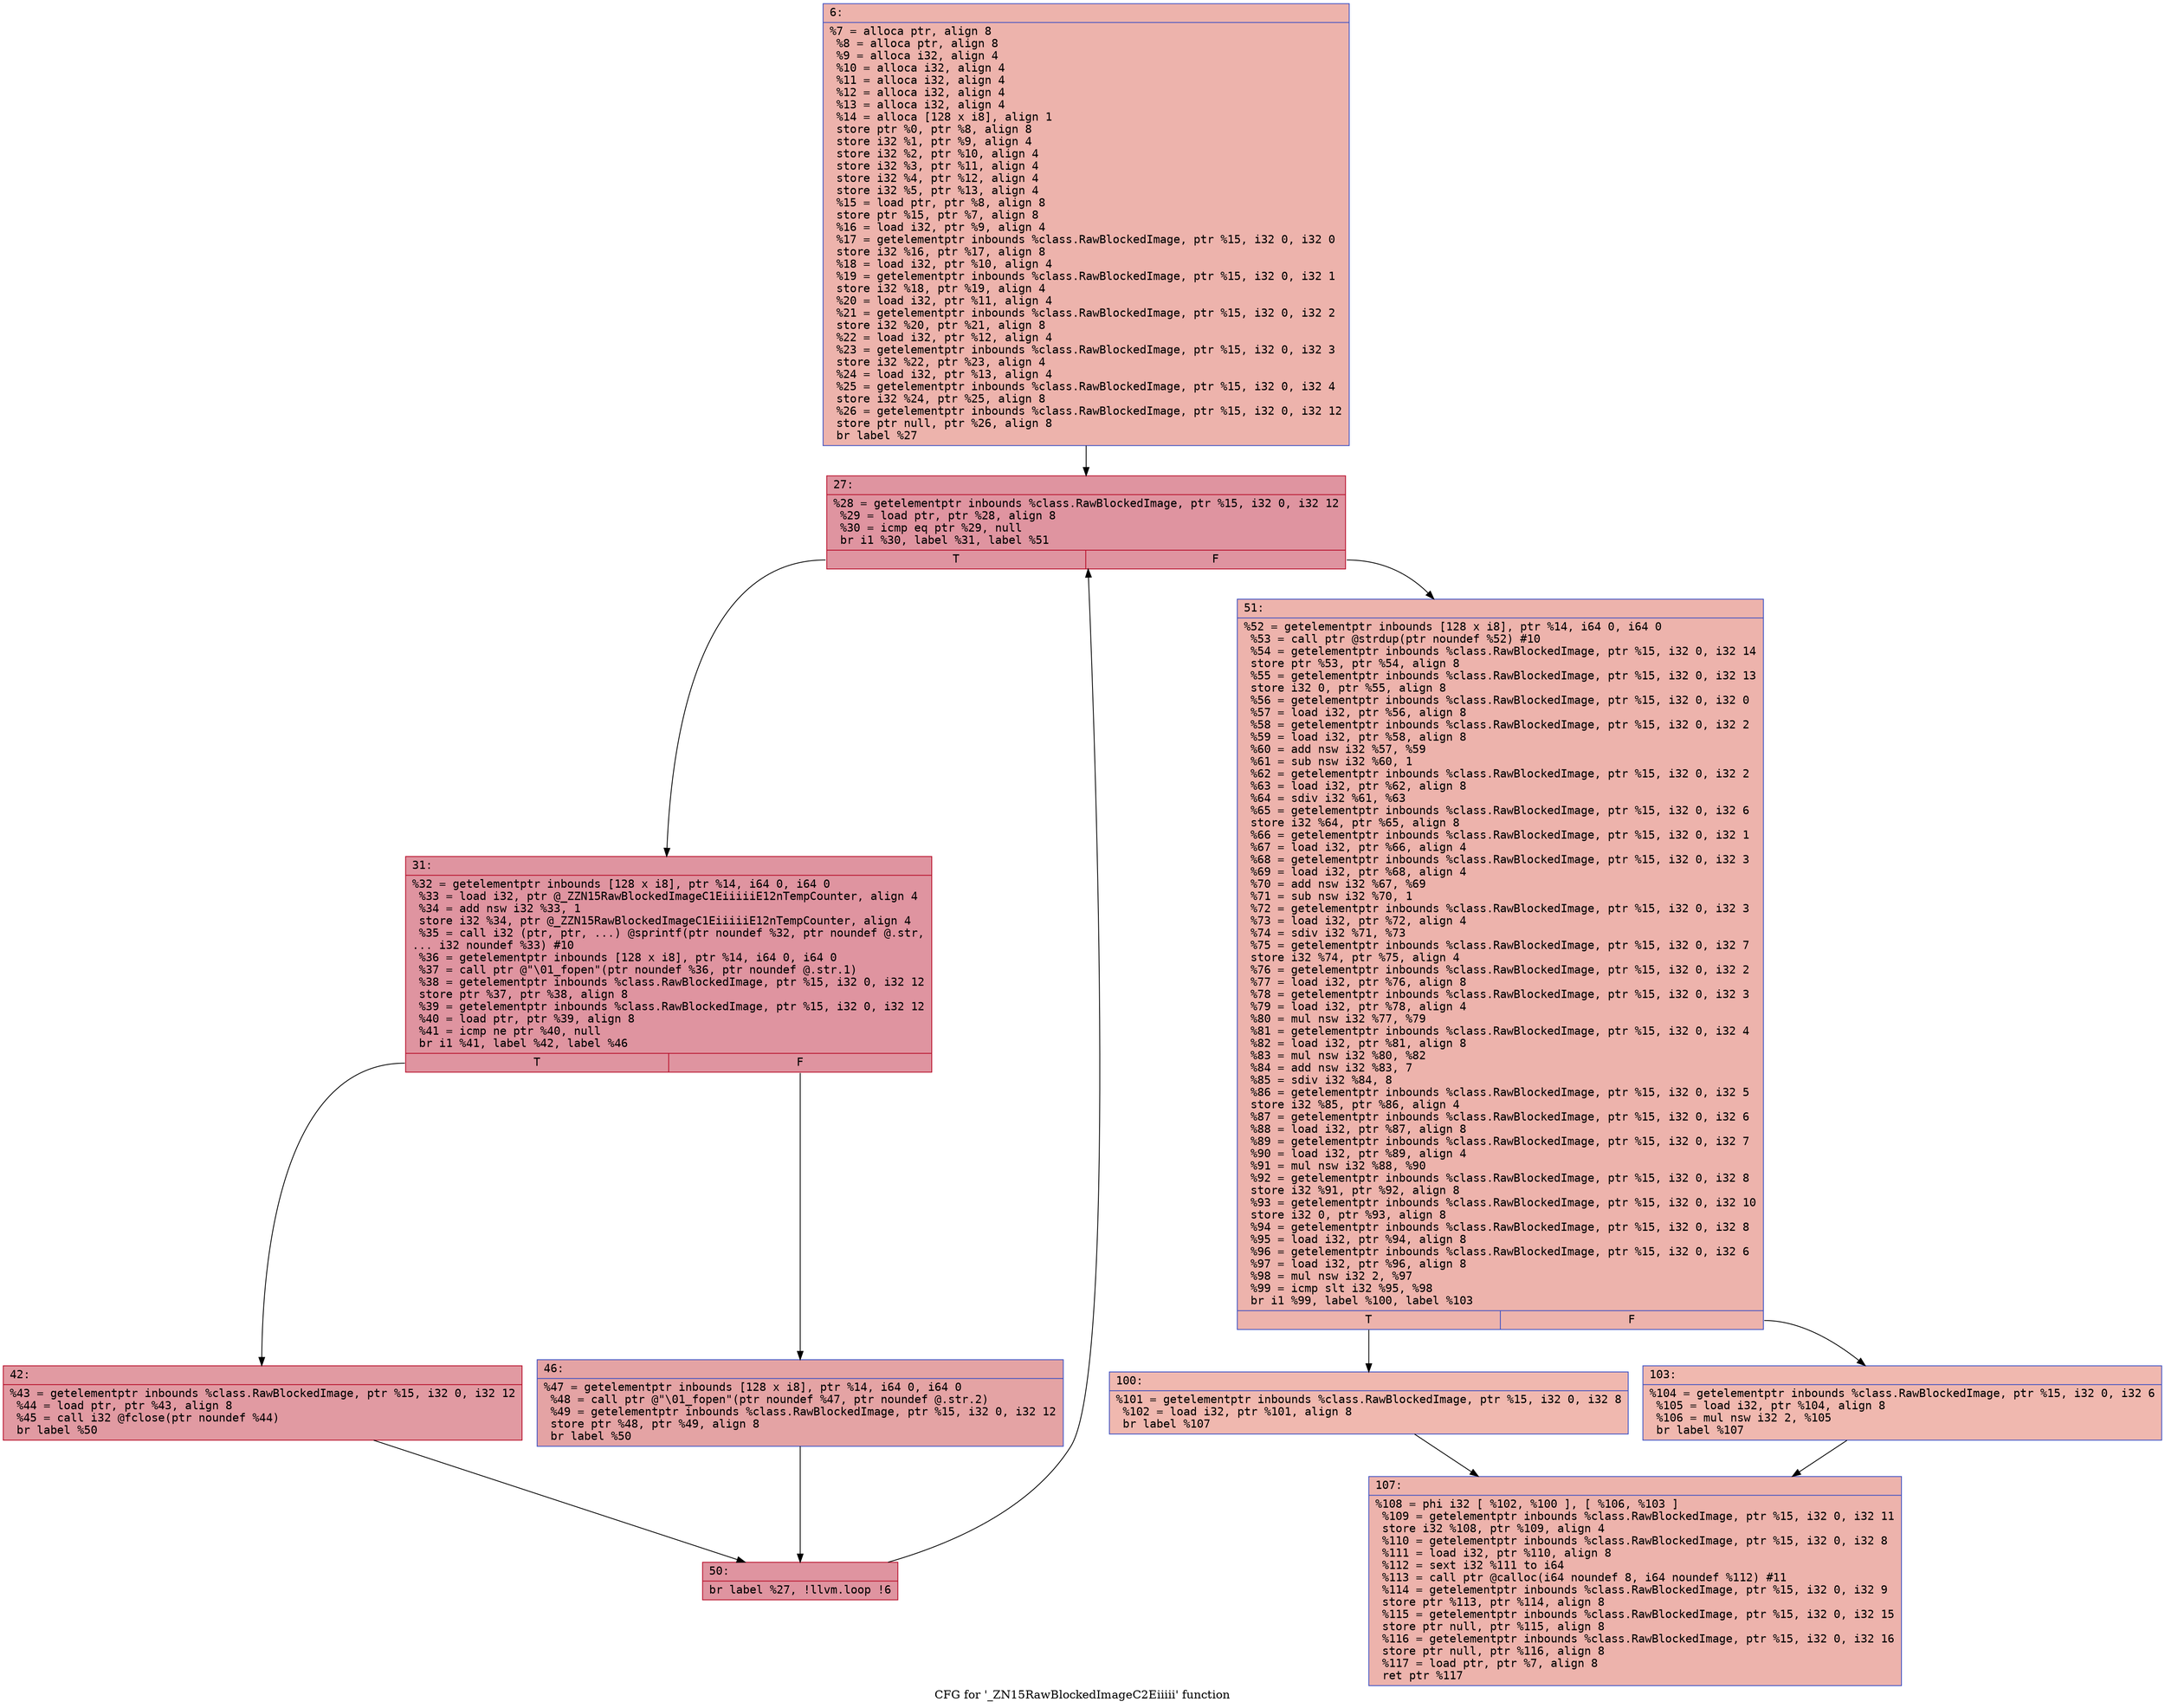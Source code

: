 digraph "CFG for '_ZN15RawBlockedImageC2Eiiiii' function" {
	label="CFG for '_ZN15RawBlockedImageC2Eiiiii' function";

	Node0x6000004ed130 [shape=record,color="#3d50c3ff", style=filled, fillcolor="#d6524470" fontname="Courier",label="{6:\l|  %7 = alloca ptr, align 8\l  %8 = alloca ptr, align 8\l  %9 = alloca i32, align 4\l  %10 = alloca i32, align 4\l  %11 = alloca i32, align 4\l  %12 = alloca i32, align 4\l  %13 = alloca i32, align 4\l  %14 = alloca [128 x i8], align 1\l  store ptr %0, ptr %8, align 8\l  store i32 %1, ptr %9, align 4\l  store i32 %2, ptr %10, align 4\l  store i32 %3, ptr %11, align 4\l  store i32 %4, ptr %12, align 4\l  store i32 %5, ptr %13, align 4\l  %15 = load ptr, ptr %8, align 8\l  store ptr %15, ptr %7, align 8\l  %16 = load i32, ptr %9, align 4\l  %17 = getelementptr inbounds %class.RawBlockedImage, ptr %15, i32 0, i32 0\l  store i32 %16, ptr %17, align 8\l  %18 = load i32, ptr %10, align 4\l  %19 = getelementptr inbounds %class.RawBlockedImage, ptr %15, i32 0, i32 1\l  store i32 %18, ptr %19, align 4\l  %20 = load i32, ptr %11, align 4\l  %21 = getelementptr inbounds %class.RawBlockedImage, ptr %15, i32 0, i32 2\l  store i32 %20, ptr %21, align 8\l  %22 = load i32, ptr %12, align 4\l  %23 = getelementptr inbounds %class.RawBlockedImage, ptr %15, i32 0, i32 3\l  store i32 %22, ptr %23, align 4\l  %24 = load i32, ptr %13, align 4\l  %25 = getelementptr inbounds %class.RawBlockedImage, ptr %15, i32 0, i32 4\l  store i32 %24, ptr %25, align 8\l  %26 = getelementptr inbounds %class.RawBlockedImage, ptr %15, i32 0, i32 12\l  store ptr null, ptr %26, align 8\l  br label %27\l}"];
	Node0x6000004ed130 -> Node0x6000004ed180[tooltip="6 -> 27\nProbability 100.00%" ];
	Node0x6000004ed180 [shape=record,color="#b70d28ff", style=filled, fillcolor="#b70d2870" fontname="Courier",label="{27:\l|  %28 = getelementptr inbounds %class.RawBlockedImage, ptr %15, i32 0, i32 12\l  %29 = load ptr, ptr %28, align 8\l  %30 = icmp eq ptr %29, null\l  br i1 %30, label %31, label %51\l|{<s0>T|<s1>F}}"];
	Node0x6000004ed180:s0 -> Node0x6000004ed1d0[tooltip="27 -> 31\nProbability 96.88%" ];
	Node0x6000004ed180:s1 -> Node0x6000004ed310[tooltip="27 -> 51\nProbability 3.12%" ];
	Node0x6000004ed1d0 [shape=record,color="#b70d28ff", style=filled, fillcolor="#b70d2870" fontname="Courier",label="{31:\l|  %32 = getelementptr inbounds [128 x i8], ptr %14, i64 0, i64 0\l  %33 = load i32, ptr @_ZZN15RawBlockedImageC1EiiiiiE12nTempCounter, align 4\l  %34 = add nsw i32 %33, 1\l  store i32 %34, ptr @_ZZN15RawBlockedImageC1EiiiiiE12nTempCounter, align 4\l  %35 = call i32 (ptr, ptr, ...) @sprintf(ptr noundef %32, ptr noundef @.str,\l... i32 noundef %33) #10\l  %36 = getelementptr inbounds [128 x i8], ptr %14, i64 0, i64 0\l  %37 = call ptr @\"\\01_fopen\"(ptr noundef %36, ptr noundef @.str.1)\l  %38 = getelementptr inbounds %class.RawBlockedImage, ptr %15, i32 0, i32 12\l  store ptr %37, ptr %38, align 8\l  %39 = getelementptr inbounds %class.RawBlockedImage, ptr %15, i32 0, i32 12\l  %40 = load ptr, ptr %39, align 8\l  %41 = icmp ne ptr %40, null\l  br i1 %41, label %42, label %46\l|{<s0>T|<s1>F}}"];
	Node0x6000004ed1d0:s0 -> Node0x6000004ed220[tooltip="31 -> 42\nProbability 62.50%" ];
	Node0x6000004ed1d0:s1 -> Node0x6000004ed270[tooltip="31 -> 46\nProbability 37.50%" ];
	Node0x6000004ed220 [shape=record,color="#b70d28ff", style=filled, fillcolor="#bb1b2c70" fontname="Courier",label="{42:\l|  %43 = getelementptr inbounds %class.RawBlockedImage, ptr %15, i32 0, i32 12\l  %44 = load ptr, ptr %43, align 8\l  %45 = call i32 @fclose(ptr noundef %44)\l  br label %50\l}"];
	Node0x6000004ed220 -> Node0x6000004ed2c0[tooltip="42 -> 50\nProbability 100.00%" ];
	Node0x6000004ed270 [shape=record,color="#3d50c3ff", style=filled, fillcolor="#c32e3170" fontname="Courier",label="{46:\l|  %47 = getelementptr inbounds [128 x i8], ptr %14, i64 0, i64 0\l  %48 = call ptr @\"\\01_fopen\"(ptr noundef %47, ptr noundef @.str.2)\l  %49 = getelementptr inbounds %class.RawBlockedImage, ptr %15, i32 0, i32 12\l  store ptr %48, ptr %49, align 8\l  br label %50\l}"];
	Node0x6000004ed270 -> Node0x6000004ed2c0[tooltip="46 -> 50\nProbability 100.00%" ];
	Node0x6000004ed2c0 [shape=record,color="#b70d28ff", style=filled, fillcolor="#b70d2870" fontname="Courier",label="{50:\l|  br label %27, !llvm.loop !6\l}"];
	Node0x6000004ed2c0 -> Node0x6000004ed180[tooltip="50 -> 27\nProbability 100.00%" ];
	Node0x6000004ed310 [shape=record,color="#3d50c3ff", style=filled, fillcolor="#d6524470" fontname="Courier",label="{51:\l|  %52 = getelementptr inbounds [128 x i8], ptr %14, i64 0, i64 0\l  %53 = call ptr @strdup(ptr noundef %52) #10\l  %54 = getelementptr inbounds %class.RawBlockedImage, ptr %15, i32 0, i32 14\l  store ptr %53, ptr %54, align 8\l  %55 = getelementptr inbounds %class.RawBlockedImage, ptr %15, i32 0, i32 13\l  store i32 0, ptr %55, align 8\l  %56 = getelementptr inbounds %class.RawBlockedImage, ptr %15, i32 0, i32 0\l  %57 = load i32, ptr %56, align 8\l  %58 = getelementptr inbounds %class.RawBlockedImage, ptr %15, i32 0, i32 2\l  %59 = load i32, ptr %58, align 8\l  %60 = add nsw i32 %57, %59\l  %61 = sub nsw i32 %60, 1\l  %62 = getelementptr inbounds %class.RawBlockedImage, ptr %15, i32 0, i32 2\l  %63 = load i32, ptr %62, align 8\l  %64 = sdiv i32 %61, %63\l  %65 = getelementptr inbounds %class.RawBlockedImage, ptr %15, i32 0, i32 6\l  store i32 %64, ptr %65, align 8\l  %66 = getelementptr inbounds %class.RawBlockedImage, ptr %15, i32 0, i32 1\l  %67 = load i32, ptr %66, align 4\l  %68 = getelementptr inbounds %class.RawBlockedImage, ptr %15, i32 0, i32 3\l  %69 = load i32, ptr %68, align 4\l  %70 = add nsw i32 %67, %69\l  %71 = sub nsw i32 %70, 1\l  %72 = getelementptr inbounds %class.RawBlockedImage, ptr %15, i32 0, i32 3\l  %73 = load i32, ptr %72, align 4\l  %74 = sdiv i32 %71, %73\l  %75 = getelementptr inbounds %class.RawBlockedImage, ptr %15, i32 0, i32 7\l  store i32 %74, ptr %75, align 4\l  %76 = getelementptr inbounds %class.RawBlockedImage, ptr %15, i32 0, i32 2\l  %77 = load i32, ptr %76, align 8\l  %78 = getelementptr inbounds %class.RawBlockedImage, ptr %15, i32 0, i32 3\l  %79 = load i32, ptr %78, align 4\l  %80 = mul nsw i32 %77, %79\l  %81 = getelementptr inbounds %class.RawBlockedImage, ptr %15, i32 0, i32 4\l  %82 = load i32, ptr %81, align 8\l  %83 = mul nsw i32 %80, %82\l  %84 = add nsw i32 %83, 7\l  %85 = sdiv i32 %84, 8\l  %86 = getelementptr inbounds %class.RawBlockedImage, ptr %15, i32 0, i32 5\l  store i32 %85, ptr %86, align 4\l  %87 = getelementptr inbounds %class.RawBlockedImage, ptr %15, i32 0, i32 6\l  %88 = load i32, ptr %87, align 8\l  %89 = getelementptr inbounds %class.RawBlockedImage, ptr %15, i32 0, i32 7\l  %90 = load i32, ptr %89, align 4\l  %91 = mul nsw i32 %88, %90\l  %92 = getelementptr inbounds %class.RawBlockedImage, ptr %15, i32 0, i32 8\l  store i32 %91, ptr %92, align 8\l  %93 = getelementptr inbounds %class.RawBlockedImage, ptr %15, i32 0, i32 10\l  store i32 0, ptr %93, align 8\l  %94 = getelementptr inbounds %class.RawBlockedImage, ptr %15, i32 0, i32 8\l  %95 = load i32, ptr %94, align 8\l  %96 = getelementptr inbounds %class.RawBlockedImage, ptr %15, i32 0, i32 6\l  %97 = load i32, ptr %96, align 8\l  %98 = mul nsw i32 2, %97\l  %99 = icmp slt i32 %95, %98\l  br i1 %99, label %100, label %103\l|{<s0>T|<s1>F}}"];
	Node0x6000004ed310:s0 -> Node0x6000004ed360[tooltip="51 -> 100\nProbability 50.00%" ];
	Node0x6000004ed310:s1 -> Node0x6000004ed3b0[tooltip="51 -> 103\nProbability 50.00%" ];
	Node0x6000004ed360 [shape=record,color="#3d50c3ff", style=filled, fillcolor="#dc5d4a70" fontname="Courier",label="{100:\l|  %101 = getelementptr inbounds %class.RawBlockedImage, ptr %15, i32 0, i32 8\l  %102 = load i32, ptr %101, align 8\l  br label %107\l}"];
	Node0x6000004ed360 -> Node0x6000004ed400[tooltip="100 -> 107\nProbability 100.00%" ];
	Node0x6000004ed3b0 [shape=record,color="#3d50c3ff", style=filled, fillcolor="#dc5d4a70" fontname="Courier",label="{103:\l|  %104 = getelementptr inbounds %class.RawBlockedImage, ptr %15, i32 0, i32 6\l  %105 = load i32, ptr %104, align 8\l  %106 = mul nsw i32 2, %105\l  br label %107\l}"];
	Node0x6000004ed3b0 -> Node0x6000004ed400[tooltip="103 -> 107\nProbability 100.00%" ];
	Node0x6000004ed400 [shape=record,color="#3d50c3ff", style=filled, fillcolor="#d6524470" fontname="Courier",label="{107:\l|  %108 = phi i32 [ %102, %100 ], [ %106, %103 ]\l  %109 = getelementptr inbounds %class.RawBlockedImage, ptr %15, i32 0, i32 11\l  store i32 %108, ptr %109, align 4\l  %110 = getelementptr inbounds %class.RawBlockedImage, ptr %15, i32 0, i32 8\l  %111 = load i32, ptr %110, align 8\l  %112 = sext i32 %111 to i64\l  %113 = call ptr @calloc(i64 noundef 8, i64 noundef %112) #11\l  %114 = getelementptr inbounds %class.RawBlockedImage, ptr %15, i32 0, i32 9\l  store ptr %113, ptr %114, align 8\l  %115 = getelementptr inbounds %class.RawBlockedImage, ptr %15, i32 0, i32 15\l  store ptr null, ptr %115, align 8\l  %116 = getelementptr inbounds %class.RawBlockedImage, ptr %15, i32 0, i32 16\l  store ptr null, ptr %116, align 8\l  %117 = load ptr, ptr %7, align 8\l  ret ptr %117\l}"];
}
